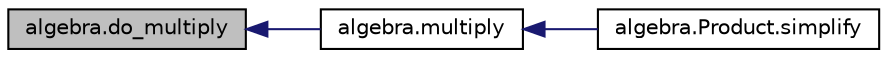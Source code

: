 digraph "algebra.do_multiply"
{
  edge [fontname="Helvetica",fontsize="10",labelfontname="Helvetica",labelfontsize="10"];
  node [fontname="Helvetica",fontsize="10",shape=record];
  rankdir="LR";
  Node1 [label="algebra.do_multiply",height=0.2,width=0.4,color="black", fillcolor="grey75", style="filled", fontcolor="black"];
  Node1 -> Node2 [dir="back",color="midnightblue",fontsize="10",style="solid",fontname="Helvetica"];
  Node2 [label="algebra.multiply",height=0.2,width=0.4,color="black", fillcolor="white", style="filled",URL="$namespacealgebra.html#a1293927dfb502302e1bfafa581d2d602"];
  Node2 -> Node3 [dir="back",color="midnightblue",fontsize="10",style="solid",fontname="Helvetica"];
  Node3 [label="algebra.Product.simplify",height=0.2,width=0.4,color="black", fillcolor="white", style="filled",URL="$classalgebra_1_1_product.html#ab5a704e40613060d552eb58b664dffc4"];
}
